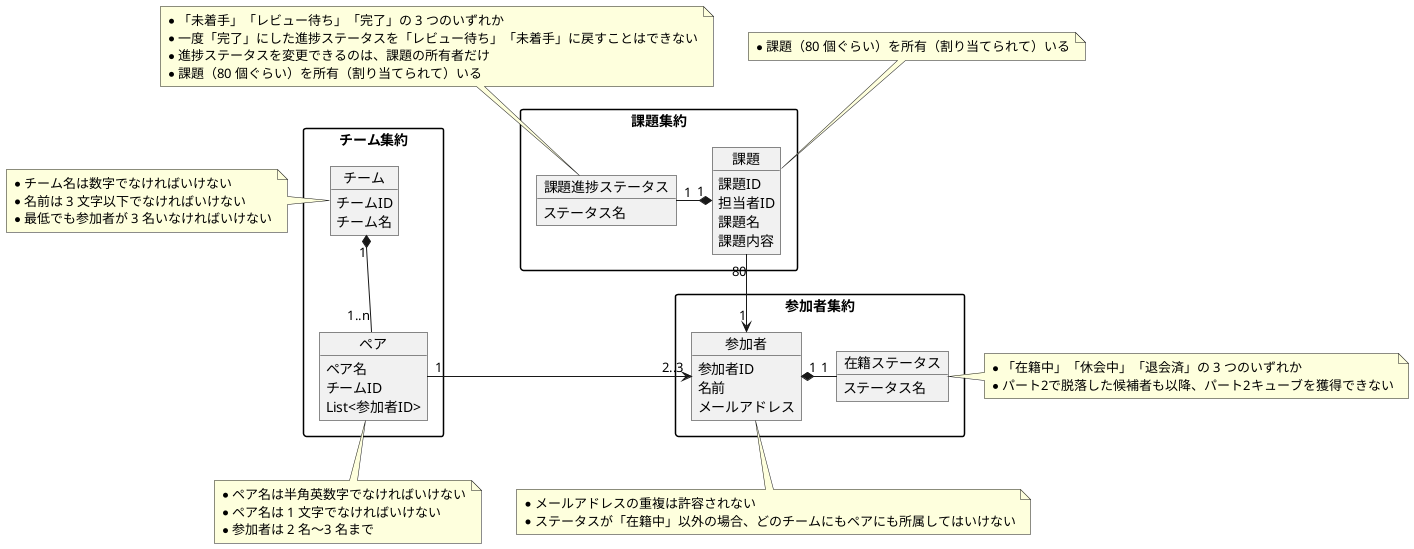 @startuml praha-challenge
skinparam PackageStyle rectangle

package チーム集約 {
    object チーム {
        チームID
        チーム名
    }
    object ペア {
        ペア名
        チームID
        List<参加者ID>
    }
}

package 参加者集約 {
    object 参加者 {
        参加者ID
        名前
        メールアドレス
    }
    object 在籍ステータス {
        ステータス名
    }
}

package 課題集約 {
    object 課題 {
        課題ID
        担当者ID
        課題名
        課題内容
    }
      object 課題進捗ステータス {
        ステータス名
    }
}

note left of チーム
    * チーム名は数字でなければいけない
    * 名前は 3 文字以下でなければいけない
    * 最低でも参加者が 3 名いなければいけない
end note

note bottom of ペア
    * ペア名は半角英数字でなければいけない
    * ペア名は 1 文字でなければいけない
    * 参加者は 2 名〜3 名まで
end note

note bottom of 参加者
    * メールアドレスの重複は許容されない
    * ステータスが「在籍中」以外の場合、どのチームにもペアにも所属してはいけない
end note

note right of 在籍ステータス
    * 「在籍中」「休会中」「退会済」の 3 つのいずれか
    * パート2で脱落した候補者も以降、パート2キューブを獲得できない
end note

note top of 課題進捗ステータス
    * 「未着手」「レビュー待ち」「完了」の 3 つのいずれか
    * 一度「完了」にした進捗ステータスを「レビュー待ち」「未着手」に戻すことはできない
    * 進捗ステータスを変更できるのは、課題の所有者だけ
    * 課題（80 個ぐらい）を所有（割り当てられて）いる
end note

note top of 課題
    * 課題（80 個ぐらい）を所有（割り当てられて）いる
end note


課題 "1" *-left- "1" 課題進捗ステータス
参加者 "1" <-up- "80" 課題
在籍ステータス "1" -left-* "1" 参加者
参加者 "2..3" <-right- "1" ペア
チーム "1" *-down- "1..n" ペア

@enduml

